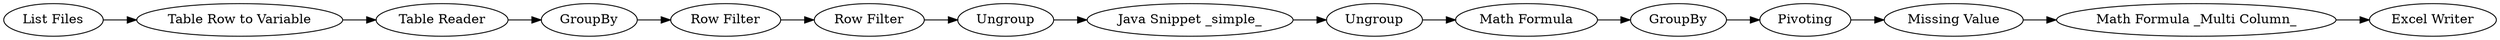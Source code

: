 digraph {
	588 [label="List Files"]
	589 [label=GroupBy]
	590 [label="Row Filter"]
	591 [label="Table Row to Variable"]
	592 [label="Table Reader"]
	597 [label="Row Filter"]
	598 [label=Ungroup]
	601 [label="Java Snippet _simple_"]
	606 [label=Ungroup]
	607 [label="Math Formula"]
	608 [label=GroupBy]
	609 [label=Pivoting]
	610 [label="Missing Value"]
	611 [label="Math Formula _Multi Column_"]
	613 [label="Excel Writer"]
	588 -> 591
	589 -> 590
	590 -> 597
	591 -> 592
	592 -> 589
	597 -> 598
	598 -> 601
	601 -> 606
	606 -> 607
	607 -> 608
	608 -> 609
	609 -> 610
	610 -> 611
	611 -> 613
	rankdir=LR
}

